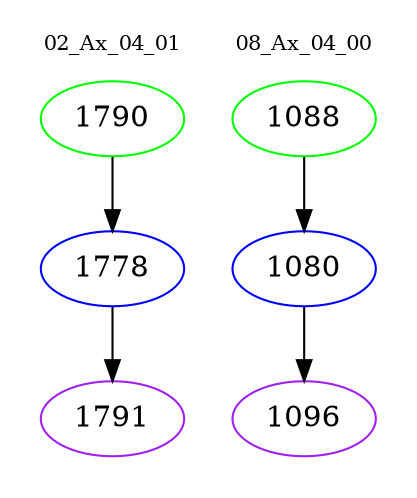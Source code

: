 digraph{
subgraph cluster_0 {
color = white
label = "02_Ax_04_01";
fontsize=10;
T0_1790 [label="1790", color="green"]
T0_1790 -> T0_1778 [color="black"]
T0_1778 [label="1778", color="blue"]
T0_1778 -> T0_1791 [color="black"]
T0_1791 [label="1791", color="purple"]
}
subgraph cluster_1 {
color = white
label = "08_Ax_04_00";
fontsize=10;
T1_1088 [label="1088", color="green"]
T1_1088 -> T1_1080 [color="black"]
T1_1080 [label="1080", color="blue"]
T1_1080 -> T1_1096 [color="black"]
T1_1096 [label="1096", color="purple"]
}
}
